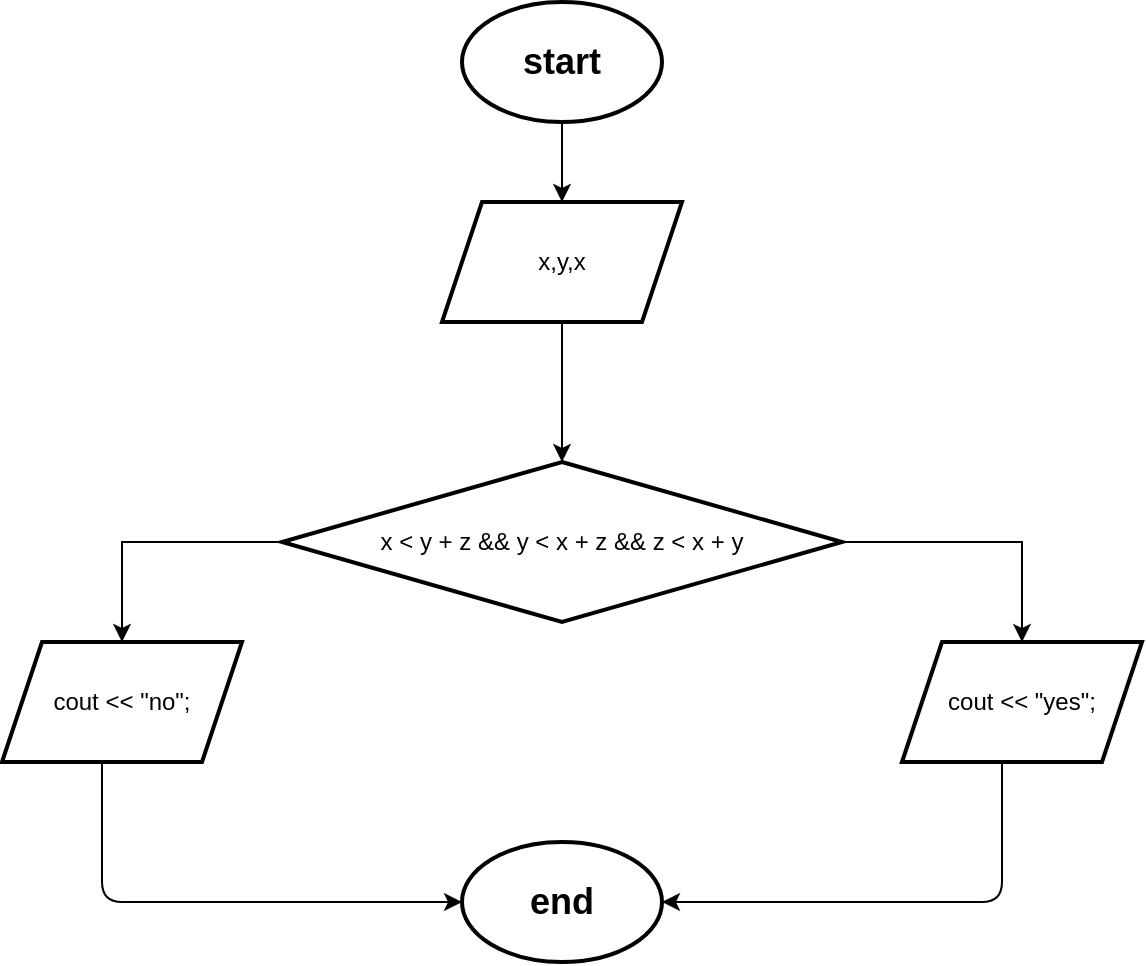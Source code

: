 <mxfile version="13.9.9" type="device"><diagram id="qBMvJ-0i-Is0Aj5gJWgj" name="Страница 1"><mxGraphModel dx="768" dy="482" grid="1" gridSize="10" guides="1" tooltips="1" connect="1" arrows="1" fold="1" page="1" pageScale="1" pageWidth="827" pageHeight="1169" math="0" shadow="0"><root><mxCell id="0"/><mxCell id="1" parent="0"/><mxCell id="gWuvSvkVUUlaDDdR5GrX-17" value="" style="edgeStyle=segmentEdgeStyle;endArrow=classic;html=1;entryX=1;entryY=0.5;entryDx=0;entryDy=0;entryPerimeter=0;" edge="1" parent="1" target="gWuvSvkVUUlaDDdR5GrX-14"><mxGeometry width="50" height="50" relative="1" as="geometry"><mxPoint x="645" y="410" as="sourcePoint"/><mxPoint x="595" y="600" as="targetPoint"/><Array as="points"><mxPoint x="610" y="410"/><mxPoint x="610" y="490"/></Array></mxGeometry></mxCell><mxCell id="gWuvSvkVUUlaDDdR5GrX-15" value="" style="edgeStyle=segmentEdgeStyle;endArrow=classic;html=1;entryX=0;entryY=0.5;entryDx=0;entryDy=0;entryPerimeter=0;" edge="1" parent="1" target="gWuvSvkVUUlaDDdR5GrX-14"><mxGeometry width="50" height="50" relative="1" as="geometry"><mxPoint x="200" y="410" as="sourcePoint"/><mxPoint x="160" y="600" as="targetPoint"/><Array as="points"><mxPoint x="160" y="410"/><mxPoint x="160" y="490"/></Array></mxGeometry></mxCell><mxCell id="gWuvSvkVUUlaDDdR5GrX-7" value="" style="edgeStyle=orthogonalEdgeStyle;rounded=0;orthogonalLoop=1;jettySize=auto;html=1;" edge="1" parent="1" source="gWuvSvkVUUlaDDdR5GrX-1" target="gWuvSvkVUUlaDDdR5GrX-6"><mxGeometry relative="1" as="geometry"/></mxCell><mxCell id="gWuvSvkVUUlaDDdR5GrX-1" value="&lt;h2&gt;start&lt;/h2&gt;" style="strokeWidth=2;html=1;shape=mxgraph.flowchart.start_1;whiteSpace=wrap;" vertex="1" parent="1"><mxGeometry x="340" y="40" width="100" height="60" as="geometry"/></mxCell><mxCell id="gWuvSvkVUUlaDDdR5GrX-9" value="" style="edgeStyle=orthogonalEdgeStyle;rounded=0;orthogonalLoop=1;jettySize=auto;html=1;" edge="1" parent="1" source="gWuvSvkVUUlaDDdR5GrX-6" target="gWuvSvkVUUlaDDdR5GrX-8"><mxGeometry relative="1" as="geometry"/></mxCell><mxCell id="gWuvSvkVUUlaDDdR5GrX-6" value="x,y,x" style="shape=parallelogram;perimeter=parallelogramPerimeter;whiteSpace=wrap;html=1;fixedSize=1;strokeWidth=2;" vertex="1" parent="1"><mxGeometry x="330" y="140" width="120" height="60" as="geometry"/></mxCell><mxCell id="gWuvSvkVUUlaDDdR5GrX-11" value="" style="edgeStyle=orthogonalEdgeStyle;rounded=0;orthogonalLoop=1;jettySize=auto;html=1;" edge="1" parent="1" source="gWuvSvkVUUlaDDdR5GrX-8" target="gWuvSvkVUUlaDDdR5GrX-10"><mxGeometry relative="1" as="geometry"/></mxCell><mxCell id="gWuvSvkVUUlaDDdR5GrX-13" value="" style="edgeStyle=orthogonalEdgeStyle;rounded=0;orthogonalLoop=1;jettySize=auto;html=1;" edge="1" parent="1" source="gWuvSvkVUUlaDDdR5GrX-8" target="gWuvSvkVUUlaDDdR5GrX-12"><mxGeometry relative="1" as="geometry"/></mxCell><mxCell id="gWuvSvkVUUlaDDdR5GrX-8" value="x &amp;lt; y + z &amp;amp;&amp;amp; y &amp;lt; x + z &amp;amp;&amp;amp; z &amp;lt; x + y" style="rhombus;whiteSpace=wrap;html=1;strokeWidth=2;" vertex="1" parent="1"><mxGeometry x="250" y="270" width="280" height="80" as="geometry"/></mxCell><mxCell id="gWuvSvkVUUlaDDdR5GrX-10" value="cout &amp;lt;&amp;lt; &quot;yes&quot;;" style="shape=parallelogram;perimeter=parallelogramPerimeter;whiteSpace=wrap;html=1;fixedSize=1;strokeWidth=2;" vertex="1" parent="1"><mxGeometry x="560" y="360" width="120" height="60" as="geometry"/></mxCell><mxCell id="gWuvSvkVUUlaDDdR5GrX-12" value="cout &amp;lt;&amp;lt; &quot;no&quot;;" style="shape=parallelogram;perimeter=parallelogramPerimeter;whiteSpace=wrap;html=1;fixedSize=1;strokeWidth=2;" vertex="1" parent="1"><mxGeometry x="110" y="360" width="120" height="60" as="geometry"/></mxCell><mxCell id="gWuvSvkVUUlaDDdR5GrX-14" value="&lt;h2&gt;end&lt;/h2&gt;" style="strokeWidth=2;html=1;shape=mxgraph.flowchart.start_1;whiteSpace=wrap;" vertex="1" parent="1"><mxGeometry x="340" y="460" width="100" height="60" as="geometry"/></mxCell></root></mxGraphModel></diagram></mxfile>